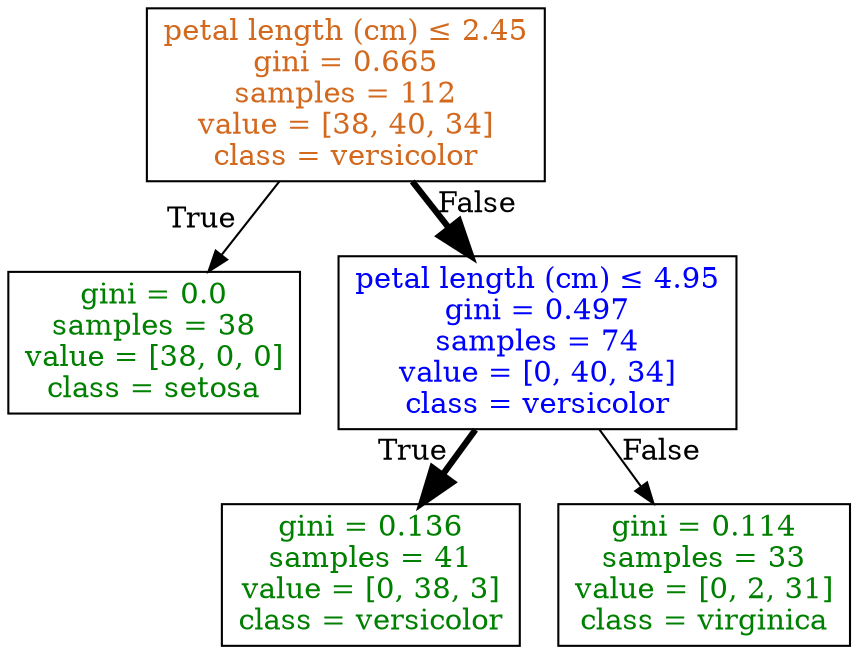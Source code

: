 digraph Tree {
node [shape=box, style=filled,fillcolor="#FFFFFF"] ;
0 [label=<<FONT COLOR="#D2691E">petal length (cm) &le; 2.45<br/>gini = 0.665<br/>samples = 112<br/>value = [38, 40, 34]<br/>class = versicolor</FONT>>] ;
1 [label=<<FONT COLOR="#008000">gini = 0.0<br/>samples = 38<br/>value = [38, 0, 0]<br/>class = setosa</FONT>>] ;
0 -> 1 [labeldistance=2.5, labelangle=45, headlabel="True"] ;
2 [label=<<FONT COLOR="#0000FF">petal length (cm) &le; 4.95<br/>gini = 0.497<br/>samples = 74<br/>value = [0, 40, 34]<br/>class = versicolor</FONT>>] ;
0 -> 2 [labeldistance=2.5, labelangle=-45, headlabel="False", arrowsize=1.7, penwidth = 3] ;
3 [label=<<FONT COLOR="#008000">gini = 0.136<br/>samples = 41<br/>value = [0, 38, 3]<br/>class = versicolor</FONT>>] ;
2 -> 3 [labeldistance=2.5, labelangle=45, headlabel="True", arrowsize=1.7, penwidth = 3];
4 [label=<<FONT COLOR="#008000">gini = 0.114<br/>samples = 33<br/>value = [0, 2, 31]<br/>class = virginica</FONT>>] ;
2 -> 4 [labeldistance=2.5, labelangle=-45, headlabel="False"];
}
